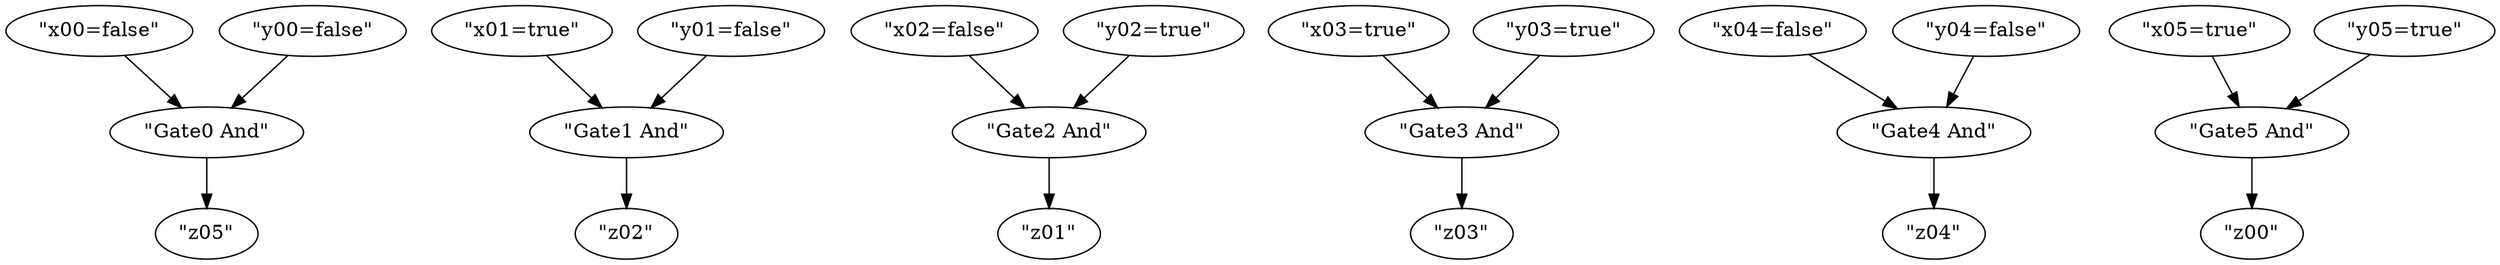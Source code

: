 digraph {
    0 [ label = "\"x00=false\"" ]
    1 [ label = "\"x01=true\"" ]
    2 [ label = "\"x02=false\"" ]
    3 [ label = "\"x03=true\"" ]
    4 [ label = "\"x04=false\"" ]
    5 [ label = "\"x05=true\"" ]
    6 [ label = "\"y00=false\"" ]
    7 [ label = "\"y01=false\"" ]
    8 [ label = "\"y02=true\"" ]
    9 [ label = "\"y03=true\"" ]
    10 [ label = "\"y04=false\"" ]
    11 [ label = "\"y05=true\"" ]
    12 [ label = "\"Gate0 And\"" ]
    13 [ label = "\"z05\"" ]
    14 [ label = "\"Gate1 And\"" ]
    15 [ label = "\"z02\"" ]
    16 [ label = "\"Gate2 And\"" ]
    17 [ label = "\"z01\"" ]
    18 [ label = "\"Gate3 And\"" ]
    19 [ label = "\"z03\"" ]
    20 [ label = "\"Gate4 And\"" ]
    21 [ label = "\"z04\"" ]
    22 [ label = "\"Gate5 And\"" ]
    23 [ label = "\"z00\"" ]
    0 -> 12 [ ]
    6 -> 12 [ ]
    12 -> 13 [ ]
    1 -> 14 [ ]
    7 -> 14 [ ]
    14 -> 15 [ ]
    2 -> 16 [ ]
    8 -> 16 [ ]
    16 -> 17 [ ]
    3 -> 18 [ ]
    9 -> 18 [ ]
    18 -> 19 [ ]
    4 -> 20 [ ]
    10 -> 20 [ ]
    20 -> 21 [ ]
    5 -> 22 [ ]
    11 -> 22 [ ]
    22 -> 23 [ ]
}
